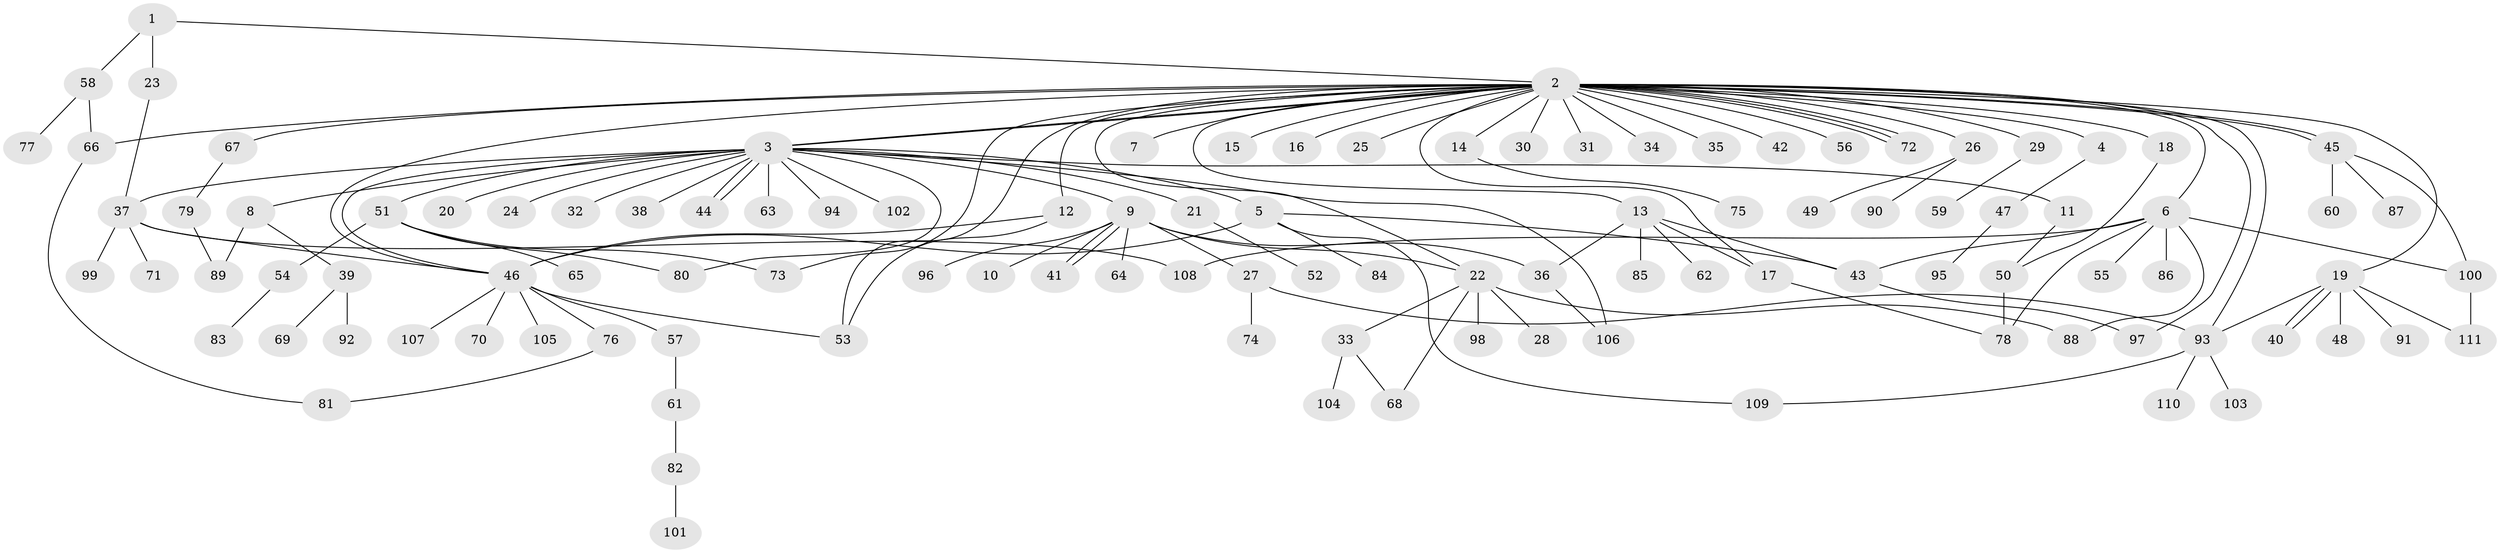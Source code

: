 // coarse degree distribution, {25: 0.015151515151515152, 4: 0.045454545454545456, 1: 0.6818181818181818, 2: 0.13636363636363635, 5: 0.030303030303030304, 3: 0.030303030303030304, 21: 0.015151515151515152, 13: 0.015151515151515152, 6: 0.030303030303030304}
// Generated by graph-tools (version 1.1) at 2025/50/03/04/25 21:50:02]
// undirected, 111 vertices, 147 edges
graph export_dot {
graph [start="1"]
  node [color=gray90,style=filled];
  1;
  2;
  3;
  4;
  5;
  6;
  7;
  8;
  9;
  10;
  11;
  12;
  13;
  14;
  15;
  16;
  17;
  18;
  19;
  20;
  21;
  22;
  23;
  24;
  25;
  26;
  27;
  28;
  29;
  30;
  31;
  32;
  33;
  34;
  35;
  36;
  37;
  38;
  39;
  40;
  41;
  42;
  43;
  44;
  45;
  46;
  47;
  48;
  49;
  50;
  51;
  52;
  53;
  54;
  55;
  56;
  57;
  58;
  59;
  60;
  61;
  62;
  63;
  64;
  65;
  66;
  67;
  68;
  69;
  70;
  71;
  72;
  73;
  74;
  75;
  76;
  77;
  78;
  79;
  80;
  81;
  82;
  83;
  84;
  85;
  86;
  87;
  88;
  89;
  90;
  91;
  92;
  93;
  94;
  95;
  96;
  97;
  98;
  99;
  100;
  101;
  102;
  103;
  104;
  105;
  106;
  107;
  108;
  109;
  110;
  111;
  1 -- 2;
  1 -- 23;
  1 -- 58;
  2 -- 3;
  2 -- 3;
  2 -- 4;
  2 -- 6;
  2 -- 7;
  2 -- 12;
  2 -- 13;
  2 -- 14;
  2 -- 15;
  2 -- 16;
  2 -- 17;
  2 -- 18;
  2 -- 19;
  2 -- 22;
  2 -- 25;
  2 -- 26;
  2 -- 29;
  2 -- 30;
  2 -- 31;
  2 -- 34;
  2 -- 35;
  2 -- 42;
  2 -- 45;
  2 -- 45;
  2 -- 46;
  2 -- 53;
  2 -- 56;
  2 -- 66;
  2 -- 67;
  2 -- 72;
  2 -- 72;
  2 -- 72;
  2 -- 73;
  2 -- 93;
  2 -- 97;
  3 -- 5;
  3 -- 8;
  3 -- 9;
  3 -- 11;
  3 -- 20;
  3 -- 21;
  3 -- 24;
  3 -- 32;
  3 -- 37;
  3 -- 38;
  3 -- 44;
  3 -- 44;
  3 -- 46;
  3 -- 51;
  3 -- 63;
  3 -- 80;
  3 -- 94;
  3 -- 102;
  3 -- 106;
  4 -- 47;
  5 -- 43;
  5 -- 46;
  5 -- 84;
  5 -- 109;
  6 -- 43;
  6 -- 55;
  6 -- 78;
  6 -- 86;
  6 -- 88;
  6 -- 100;
  6 -- 108;
  8 -- 39;
  8 -- 89;
  9 -- 10;
  9 -- 22;
  9 -- 27;
  9 -- 36;
  9 -- 41;
  9 -- 41;
  9 -- 64;
  9 -- 96;
  11 -- 50;
  12 -- 46;
  12 -- 53;
  13 -- 17;
  13 -- 36;
  13 -- 43;
  13 -- 62;
  13 -- 85;
  14 -- 75;
  17 -- 78;
  18 -- 50;
  19 -- 40;
  19 -- 40;
  19 -- 48;
  19 -- 91;
  19 -- 93;
  19 -- 111;
  21 -- 52;
  22 -- 28;
  22 -- 33;
  22 -- 68;
  22 -- 88;
  22 -- 98;
  23 -- 37;
  26 -- 49;
  26 -- 90;
  27 -- 74;
  27 -- 93;
  29 -- 59;
  33 -- 68;
  33 -- 104;
  36 -- 106;
  37 -- 46;
  37 -- 71;
  37 -- 99;
  37 -- 108;
  39 -- 69;
  39 -- 92;
  43 -- 97;
  45 -- 60;
  45 -- 87;
  45 -- 100;
  46 -- 53;
  46 -- 57;
  46 -- 70;
  46 -- 76;
  46 -- 105;
  46 -- 107;
  47 -- 95;
  50 -- 78;
  51 -- 54;
  51 -- 65;
  51 -- 73;
  51 -- 80;
  54 -- 83;
  57 -- 61;
  58 -- 66;
  58 -- 77;
  61 -- 82;
  66 -- 81;
  67 -- 79;
  76 -- 81;
  79 -- 89;
  82 -- 101;
  93 -- 103;
  93 -- 109;
  93 -- 110;
  100 -- 111;
}
